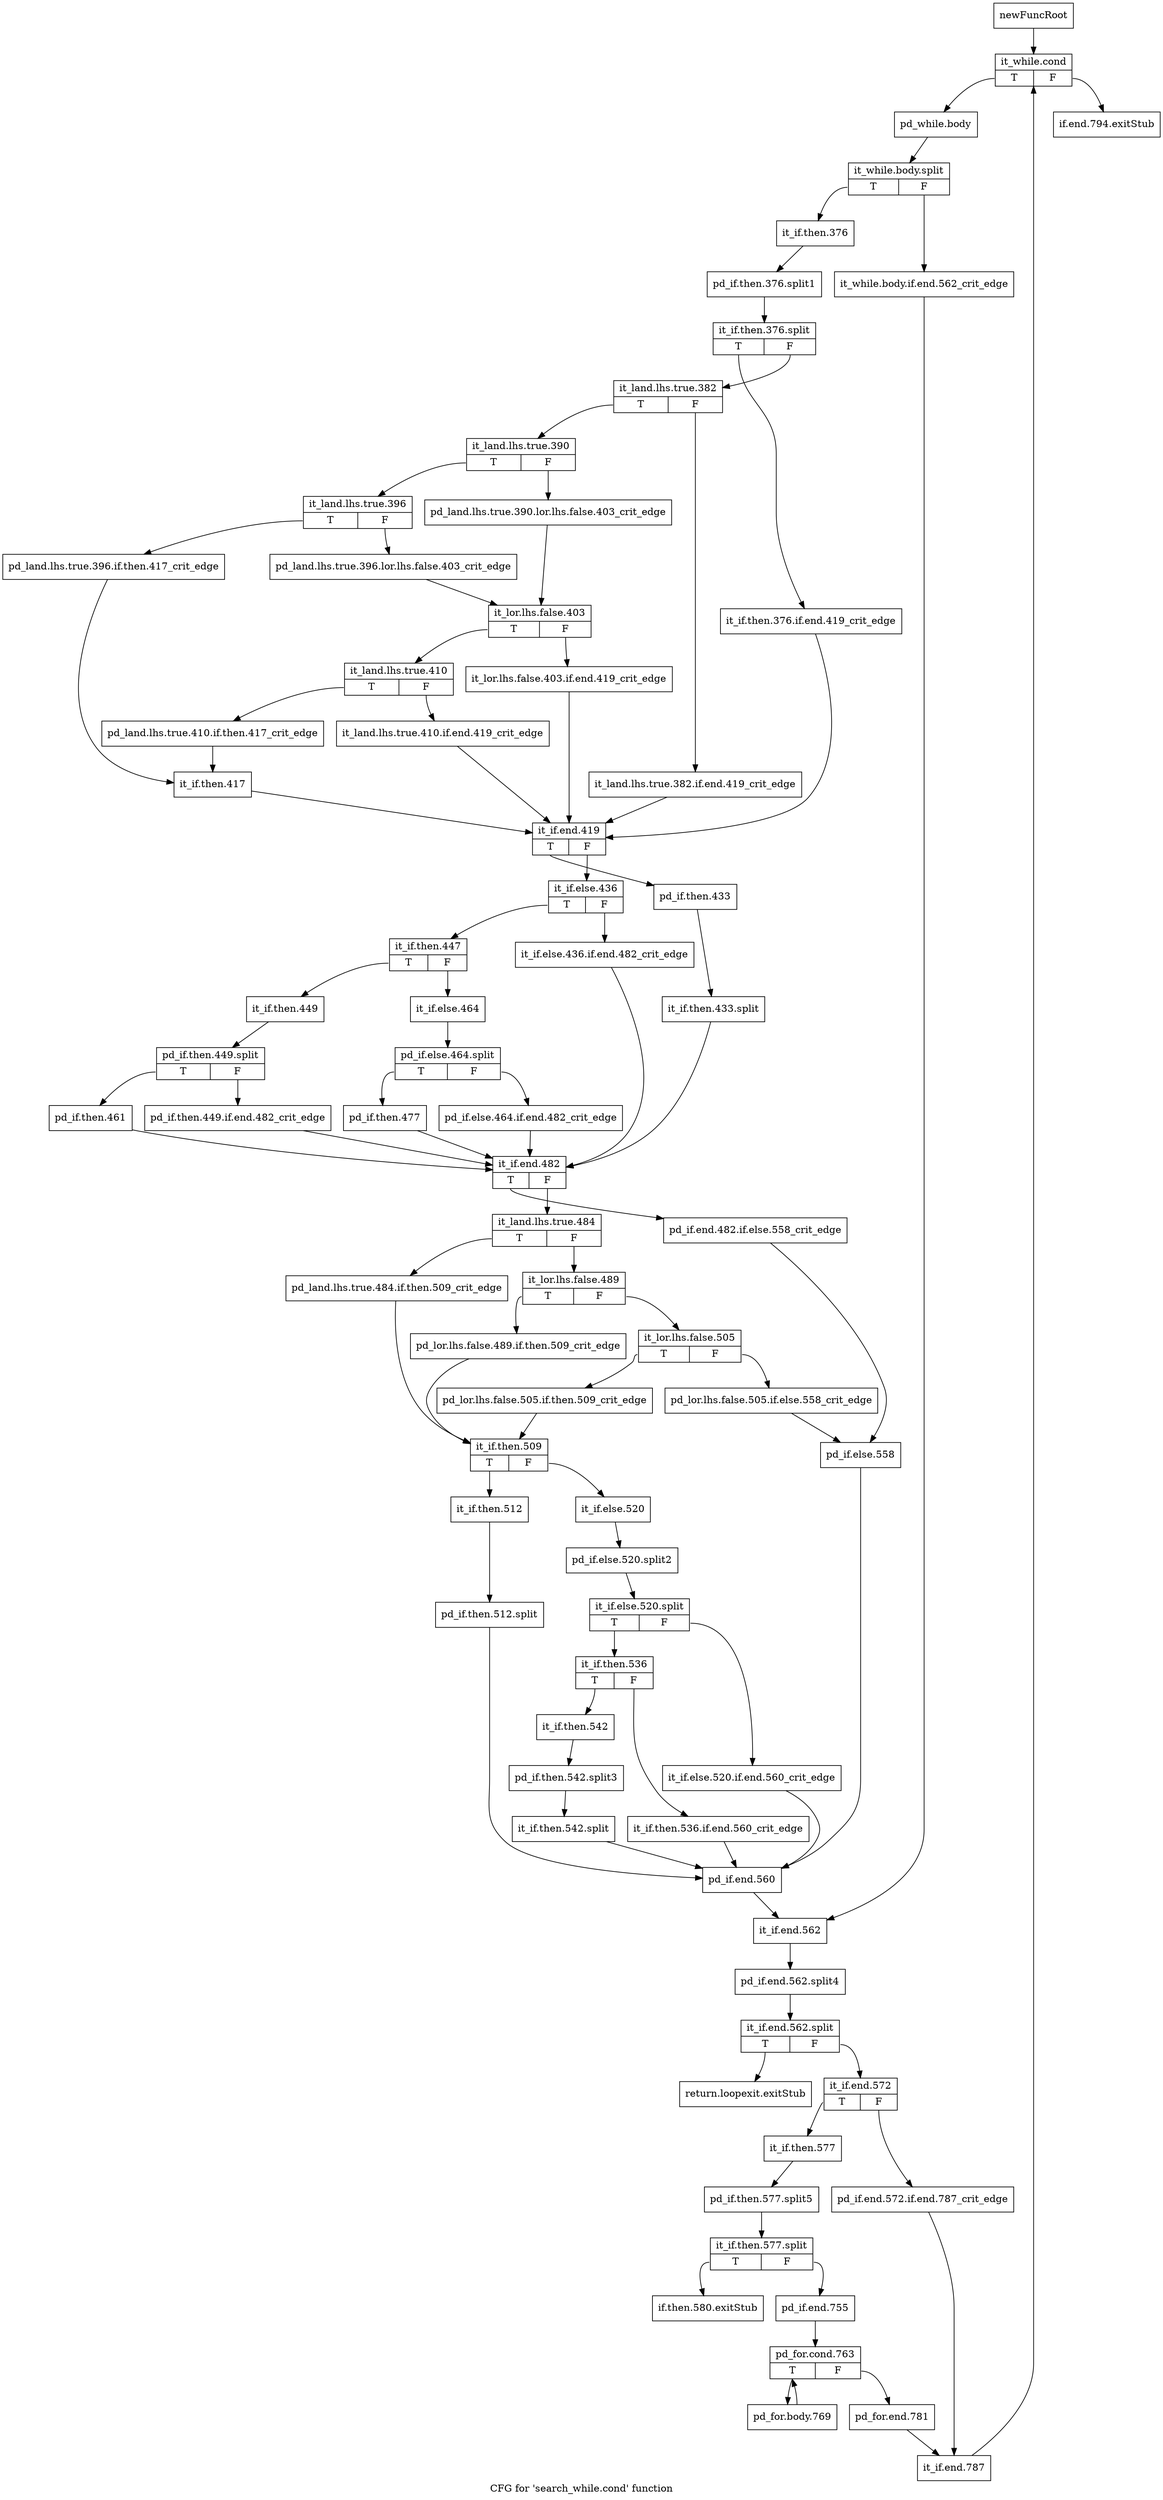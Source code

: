 digraph "CFG for 'search_while.cond' function" {
	label="CFG for 'search_while.cond' function";

	Node0x1112ee0 [shape=record,label="{newFuncRoot}"];
	Node0x1112ee0 -> Node0x1113020;
	Node0x1112f30 [shape=record,label="{if.end.794.exitStub}"];
	Node0x1112f80 [shape=record,label="{return.loopexit.exitStub}"];
	Node0x1112fd0 [shape=record,label="{if.then.580.exitStub}"];
	Node0x1113020 [shape=record,label="{it_while.cond|{<s0>T|<s1>F}}"];
	Node0x1113020:s0 -> Node0x1113070;
	Node0x1113020:s1 -> Node0x1112f30;
	Node0x1113070 [shape=record,label="{pd_while.body}"];
	Node0x1113070 -> Node0x139cd80;
	Node0x139cd80 [shape=record,label="{it_while.body.split|{<s0>T|<s1>F}}"];
	Node0x139cd80:s0 -> Node0x1113110;
	Node0x139cd80:s1 -> Node0x11130c0;
	Node0x11130c0 [shape=record,label="{it_while.body.if.end.562_crit_edge}"];
	Node0x11130c0 -> Node0x1113ed0;
	Node0x1113110 [shape=record,label="{it_if.then.376}"];
	Node0x1113110 -> Node0x139bee0;
	Node0x139bee0 [shape=record,label="{pd_if.then.376.split1}"];
	Node0x139bee0 -> Node0x139d430;
	Node0x139d430 [shape=record,label="{it_if.then.376.split|{<s0>T|<s1>F}}"];
	Node0x139d430:s0 -> Node0x1113570;
	Node0x139d430:s1 -> Node0x1113160;
	Node0x1113160 [shape=record,label="{it_land.lhs.true.382|{<s0>T|<s1>F}}"];
	Node0x1113160:s0 -> Node0x1113200;
	Node0x1113160:s1 -> Node0x11131b0;
	Node0x11131b0 [shape=record,label="{it_land.lhs.true.382.if.end.419_crit_edge}"];
	Node0x11131b0 -> Node0x11135c0;
	Node0x1113200 [shape=record,label="{it_land.lhs.true.390|{<s0>T|<s1>F}}"];
	Node0x1113200:s0 -> Node0x11132a0;
	Node0x1113200:s1 -> Node0x1113250;
	Node0x1113250 [shape=record,label="{pd_land.lhs.true.390.lor.lhs.false.403_crit_edge}"];
	Node0x1113250 -> Node0x1113340;
	Node0x11132a0 [shape=record,label="{it_land.lhs.true.396|{<s0>T|<s1>F}}"];
	Node0x11132a0:s0 -> Node0x11134d0;
	Node0x11132a0:s1 -> Node0x11132f0;
	Node0x11132f0 [shape=record,label="{pd_land.lhs.true.396.lor.lhs.false.403_crit_edge}"];
	Node0x11132f0 -> Node0x1113340;
	Node0x1113340 [shape=record,label="{it_lor.lhs.false.403|{<s0>T|<s1>F}}"];
	Node0x1113340:s0 -> Node0x11133e0;
	Node0x1113340:s1 -> Node0x1113390;
	Node0x1113390 [shape=record,label="{it_lor.lhs.false.403.if.end.419_crit_edge}"];
	Node0x1113390 -> Node0x11135c0;
	Node0x11133e0 [shape=record,label="{it_land.lhs.true.410|{<s0>T|<s1>F}}"];
	Node0x11133e0:s0 -> Node0x1113480;
	Node0x11133e0:s1 -> Node0x1113430;
	Node0x1113430 [shape=record,label="{it_land.lhs.true.410.if.end.419_crit_edge}"];
	Node0x1113430 -> Node0x11135c0;
	Node0x1113480 [shape=record,label="{pd_land.lhs.true.410.if.then.417_crit_edge}"];
	Node0x1113480 -> Node0x1113520;
	Node0x11134d0 [shape=record,label="{pd_land.lhs.true.396.if.then.417_crit_edge}"];
	Node0x11134d0 -> Node0x1113520;
	Node0x1113520 [shape=record,label="{it_if.then.417}"];
	Node0x1113520 -> Node0x11135c0;
	Node0x1113570 [shape=record,label="{it_if.then.376.if.end.419_crit_edge}"];
	Node0x1113570 -> Node0x11135c0;
	Node0x11135c0 [shape=record,label="{it_if.end.419|{<s0>T|<s1>F}}"];
	Node0x11135c0:s0 -> Node0x11138e0;
	Node0x11135c0:s1 -> Node0x1113610;
	Node0x1113610 [shape=record,label="{it_if.else.436|{<s0>T|<s1>F}}"];
	Node0x1113610:s0 -> Node0x11136b0;
	Node0x1113610:s1 -> Node0x1113660;
	Node0x1113660 [shape=record,label="{it_if.else.436.if.end.482_crit_edge}"];
	Node0x1113660 -> Node0x1113930;
	Node0x11136b0 [shape=record,label="{it_if.then.447|{<s0>T|<s1>F}}"];
	Node0x11136b0:s0 -> Node0x11137f0;
	Node0x11136b0:s1 -> Node0x1113700;
	Node0x1113700 [shape=record,label="{it_if.else.464}"];
	Node0x1113700 -> Node0x139d8a0;
	Node0x139d8a0 [shape=record,label="{pd_if.else.464.split|{<s0>T|<s1>F}}"];
	Node0x139d8a0:s0 -> Node0x11137a0;
	Node0x139d8a0:s1 -> Node0x1113750;
	Node0x1113750 [shape=record,label="{pd_if.else.464.if.end.482_crit_edge}"];
	Node0x1113750 -> Node0x1113930;
	Node0x11137a0 [shape=record,label="{pd_if.then.477}"];
	Node0x11137a0 -> Node0x1113930;
	Node0x11137f0 [shape=record,label="{it_if.then.449}"];
	Node0x11137f0 -> Node0x139daa0;
	Node0x139daa0 [shape=record,label="{pd_if.then.449.split|{<s0>T|<s1>F}}"];
	Node0x139daa0:s0 -> Node0x1113890;
	Node0x139daa0:s1 -> Node0x1113840;
	Node0x1113840 [shape=record,label="{pd_if.then.449.if.end.482_crit_edge}"];
	Node0x1113840 -> Node0x1113930;
	Node0x1113890 [shape=record,label="{pd_if.then.461}"];
	Node0x1113890 -> Node0x1113930;
	Node0x11138e0 [shape=record,label="{pd_if.then.433}"];
	Node0x11138e0 -> Node0x139d9d0;
	Node0x139d9d0 [shape=record,label="{it_if.then.433.split}"];
	Node0x139d9d0 -> Node0x1113930;
	Node0x1113930 [shape=record,label="{it_if.end.482|{<s0>T|<s1>F}}"];
	Node0x1113930:s0 -> Node0x1113de0;
	Node0x1113930:s1 -> Node0x1113980;
	Node0x1113980 [shape=record,label="{it_land.lhs.true.484|{<s0>T|<s1>F}}"];
	Node0x1113980:s0 -> Node0x1113b60;
	Node0x1113980:s1 -> Node0x11139d0;
	Node0x11139d0 [shape=record,label="{it_lor.lhs.false.489|{<s0>T|<s1>F}}"];
	Node0x11139d0:s0 -> Node0x1113b10;
	Node0x11139d0:s1 -> Node0x1113a20;
	Node0x1113a20 [shape=record,label="{it_lor.lhs.false.505|{<s0>T|<s1>F}}"];
	Node0x1113a20:s0 -> Node0x1113ac0;
	Node0x1113a20:s1 -> Node0x1113a70;
	Node0x1113a70 [shape=record,label="{pd_lor.lhs.false.505.if.else.558_crit_edge}"];
	Node0x1113a70 -> Node0x1113e30;
	Node0x1113ac0 [shape=record,label="{pd_lor.lhs.false.505.if.then.509_crit_edge}"];
	Node0x1113ac0 -> Node0x1113bb0;
	Node0x1113b10 [shape=record,label="{pd_lor.lhs.false.489.if.then.509_crit_edge}"];
	Node0x1113b10 -> Node0x1113bb0;
	Node0x1113b60 [shape=record,label="{pd_land.lhs.true.484.if.then.509_crit_edge}"];
	Node0x1113b60 -> Node0x1113bb0;
	Node0x1113bb0 [shape=record,label="{it_if.then.509|{<s0>T|<s1>F}}"];
	Node0x1113bb0:s0 -> Node0x1113d90;
	Node0x1113bb0:s1 -> Node0x1113c00;
	Node0x1113c00 [shape=record,label="{it_if.else.520}"];
	Node0x1113c00 -> Node0x139dca0;
	Node0x139dca0 [shape=record,label="{pd_if.else.520.split2}"];
	Node0x139dca0 -> Node0x139da20;
	Node0x139da20 [shape=record,label="{it_if.else.520.split|{<s0>T|<s1>F}}"];
	Node0x139da20:s0 -> Node0x1113ca0;
	Node0x139da20:s1 -> Node0x1113c50;
	Node0x1113c50 [shape=record,label="{it_if.else.520.if.end.560_crit_edge}"];
	Node0x1113c50 -> Node0x1113e80;
	Node0x1113ca0 [shape=record,label="{it_if.then.536|{<s0>T|<s1>F}}"];
	Node0x1113ca0:s0 -> Node0x1113d40;
	Node0x1113ca0:s1 -> Node0x1113cf0;
	Node0x1113cf0 [shape=record,label="{it_if.then.536.if.end.560_crit_edge}"];
	Node0x1113cf0 -> Node0x1113e80;
	Node0x1113d40 [shape=record,label="{it_if.then.542}"];
	Node0x1113d40 -> Node0x139dc20;
	Node0x139dc20 [shape=record,label="{pd_if.then.542.split3}"];
	Node0x139dc20 -> Node0x139dba0;
	Node0x139dba0 [shape=record,label="{it_if.then.542.split}"];
	Node0x139dba0 -> Node0x1113e80;
	Node0x1113d90 [shape=record,label="{it_if.then.512}"];
	Node0x1113d90 -> Node0x139db20;
	Node0x139db20 [shape=record,label="{pd_if.then.512.split}"];
	Node0x139db20 -> Node0x1113e80;
	Node0x1113de0 [shape=record,label="{pd_if.end.482.if.else.558_crit_edge}"];
	Node0x1113de0 -> Node0x1113e30;
	Node0x1113e30 [shape=record,label="{pd_if.else.558}"];
	Node0x1113e30 -> Node0x1113e80;
	Node0x1113e80 [shape=record,label="{pd_if.end.560}"];
	Node0x1113e80 -> Node0x1113ed0;
	Node0x1113ed0 [shape=record,label="{it_if.end.562}"];
	Node0x1113ed0 -> Node0x1248290;
	Node0x1248290 [shape=record,label="{pd_if.end.562.split4}"];
	Node0x1248290 -> Node0x139dee0;
	Node0x139dee0 [shape=record,label="{it_if.end.562.split|{<s0>T|<s1>F}}"];
	Node0x139dee0:s0 -> Node0x1112f80;
	Node0x139dee0:s1 -> Node0x1113f20;
	Node0x1113f20 [shape=record,label="{it_if.end.572|{<s0>T|<s1>F}}"];
	Node0x1113f20:s0 -> Node0x1113fc0;
	Node0x1113f20:s1 -> Node0x1113f70;
	Node0x1113f70 [shape=record,label="{pd_if.end.572.if.end.787_crit_edge}"];
	Node0x1113f70 -> Node0x1114100;
	Node0x1113fc0 [shape=record,label="{it_if.then.577}"];
	Node0x1113fc0 -> Node0x12486d0;
	Node0x12486d0 [shape=record,label="{pd_if.then.577.split5}"];
	Node0x12486d0 -> Node0x139dd20;
	Node0x139dd20 [shape=record,label="{it_if.then.577.split|{<s0>T|<s1>F}}"];
	Node0x139dd20:s0 -> Node0x1112fd0;
	Node0x139dd20:s1 -> Node0x1114010;
	Node0x1114010 [shape=record,label="{pd_if.end.755}"];
	Node0x1114010 -> Node0x1114060;
	Node0x1114060 [shape=record,label="{pd_for.cond.763|{<s0>T|<s1>F}}"];
	Node0x1114060:s0 -> Node0x1114150;
	Node0x1114060:s1 -> Node0x11140b0;
	Node0x11140b0 [shape=record,label="{pd_for.end.781}"];
	Node0x11140b0 -> Node0x1114100;
	Node0x1114100 [shape=record,label="{it_if.end.787}"];
	Node0x1114100 -> Node0x1113020;
	Node0x1114150 [shape=record,label="{pd_for.body.769}"];
	Node0x1114150 -> Node0x1114060;
}
